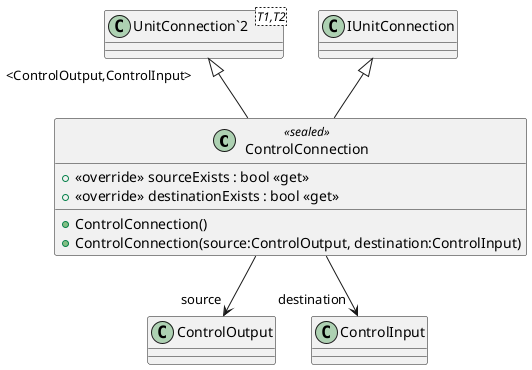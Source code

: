@startuml
class ControlConnection <<sealed>> {
    + ControlConnection()
    + ControlConnection(source:ControlOutput, destination:ControlInput)
    + <<override>> sourceExists : bool <<get>>
    + <<override>> destinationExists : bool <<get>>
}
class "UnitConnection`2"<T1,T2> {
}
"UnitConnection`2" "<ControlOutput,ControlInput>" <|-- ControlConnection
IUnitConnection <|-- ControlConnection
ControlConnection --> "source" ControlOutput
ControlConnection --> "destination" ControlInput
@enduml
